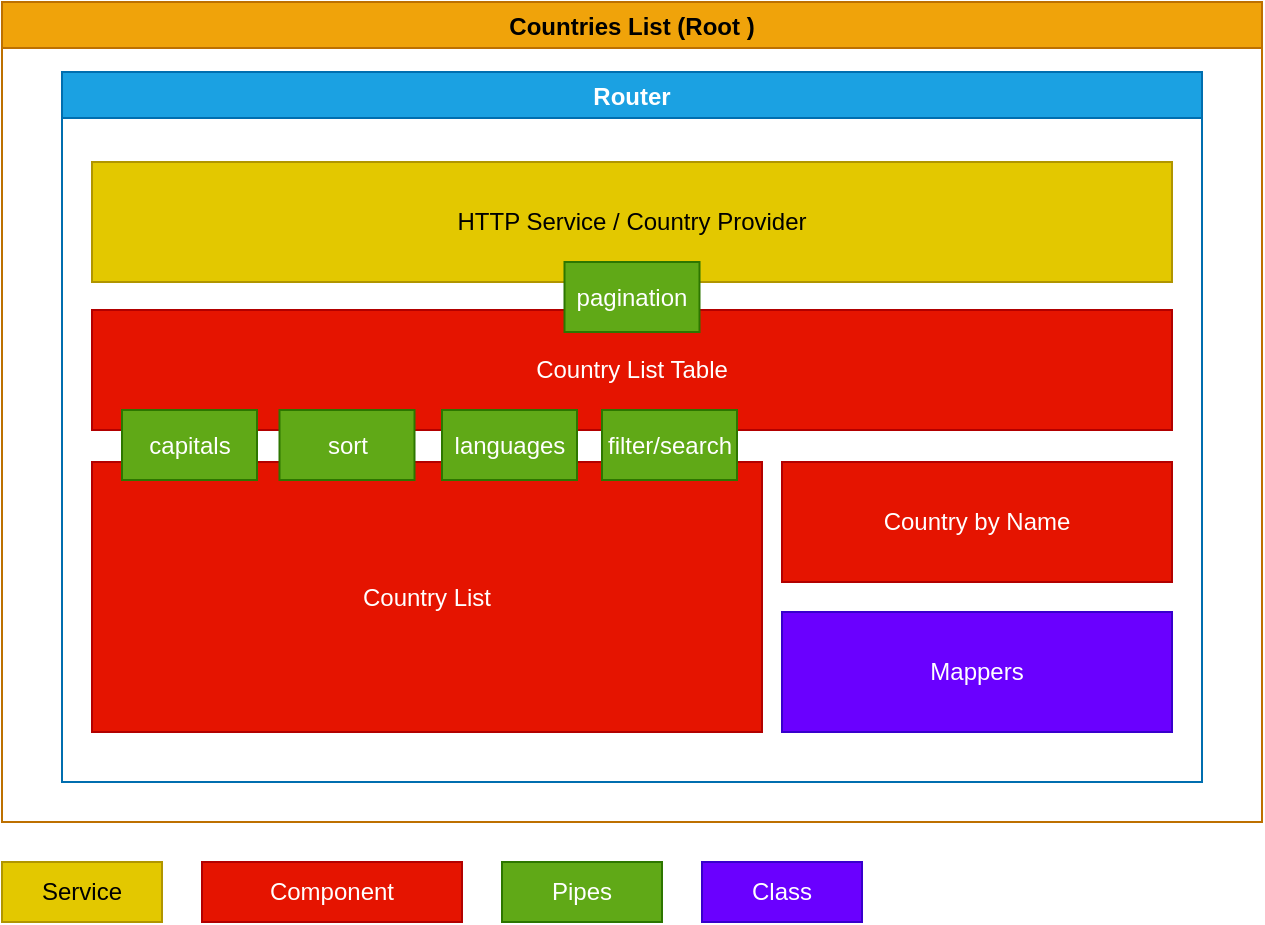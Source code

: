 <mxfile>
    <diagram id="bCyO315OOb4nftNzH5pj" name="Page-1">
        <mxGraphModel dx="1074" dy="782" grid="1" gridSize="10" guides="1" tooltips="1" connect="1" arrows="1" fold="1" page="1" pageScale="1" pageWidth="850" pageHeight="1100" math="0" shadow="0">
            <root>
                <mxCell id="0"/>
                <mxCell id="1" parent="0"/>
                <mxCell id="3" value="Countries List (Root )" style="swimlane;fillColor=#f0a30a;fontColor=#000000;strokeColor=#BD7000;" parent="1" vertex="1">
                    <mxGeometry x="70" y="40" width="630" height="410" as="geometry"/>
                </mxCell>
                <mxCell id="6" value="Router" style="swimlane;fillColor=#1ba1e2;strokeColor=#006EAF;fontColor=#ffffff;" parent="3" vertex="1">
                    <mxGeometry x="30" y="35" width="570" height="355" as="geometry">
                        <mxRectangle x="30" y="35" width="70" height="23" as="alternateBounds"/>
                    </mxGeometry>
                </mxCell>
                <mxCell id="5" value="HTTP Service / Country Provider" style="rounded=0;whiteSpace=wrap;html=1;fillColor=#e3c800;fontColor=#000000;strokeColor=#B09500;" parent="6" vertex="1">
                    <mxGeometry x="15" y="45" width="540" height="60" as="geometry"/>
                </mxCell>
                <mxCell id="8" value="Country by Name" style="rounded=0;whiteSpace=wrap;html=1;fillColor=#e51400;fontColor=#ffffff;strokeColor=#B20000;" parent="6" vertex="1">
                    <mxGeometry x="360" y="195" width="195" height="60" as="geometry"/>
                </mxCell>
                <mxCell id="9" value="Country List" style="rounded=0;whiteSpace=wrap;html=1;fillColor=#e51400;fontColor=#ffffff;strokeColor=#B20000;" parent="6" vertex="1">
                    <mxGeometry x="15" y="195" width="335" height="135" as="geometry"/>
                </mxCell>
                <mxCell id="13" value="Country List Table" style="rounded=0;whiteSpace=wrap;html=1;fillColor=#e51400;fontColor=#ffffff;strokeColor=#B20000;" parent="6" vertex="1">
                    <mxGeometry x="15" y="119" width="540" height="60" as="geometry"/>
                </mxCell>
                <mxCell id="17" value="sort" style="rounded=0;whiteSpace=wrap;html=1;fillColor=#60a917;fontColor=#ffffff;strokeColor=#2D7600;" parent="6" vertex="1">
                    <mxGeometry x="108.75" y="169" width="67.5" height="35" as="geometry"/>
                </mxCell>
                <mxCell id="18" value="pagination" style="rounded=0;whiteSpace=wrap;html=1;fillColor=#60a917;fontColor=#ffffff;strokeColor=#2D7600;" parent="6" vertex="1">
                    <mxGeometry x="251.25" y="95" width="67.5" height="35" as="geometry"/>
                </mxCell>
                <mxCell id="19" value="capitals" style="rounded=0;whiteSpace=wrap;html=1;fillColor=#60a917;fontColor=#ffffff;strokeColor=#2D7600;" parent="6" vertex="1">
                    <mxGeometry x="30" y="169" width="67.5" height="35" as="geometry"/>
                </mxCell>
                <mxCell id="20" value="languages" style="rounded=0;whiteSpace=wrap;html=1;fillColor=#60a917;fontColor=#ffffff;strokeColor=#2D7600;" parent="6" vertex="1">
                    <mxGeometry x="190" y="169" width="67.5" height="35" as="geometry"/>
                </mxCell>
                <mxCell id="22" value="Mappers" style="rounded=0;whiteSpace=wrap;html=1;fillColor=#6a00ff;fontColor=#ffffff;strokeColor=#3700CC;" parent="6" vertex="1">
                    <mxGeometry x="360" y="270" width="195" height="60" as="geometry"/>
                </mxCell>
                <mxCell id="23" value="filter/search" style="rounded=0;whiteSpace=wrap;html=1;fillColor=#60a917;fontColor=#ffffff;strokeColor=#2D7600;" vertex="1" parent="6">
                    <mxGeometry x="270" y="169" width="67.5" height="35" as="geometry"/>
                </mxCell>
                <mxCell id="14" value="Service" style="rounded=0;whiteSpace=wrap;html=1;fillColor=#e3c800;fontColor=#000000;strokeColor=#B09500;" parent="1" vertex="1">
                    <mxGeometry x="70" y="470" width="80" height="30" as="geometry"/>
                </mxCell>
                <mxCell id="15" value="Component" style="rounded=0;whiteSpace=wrap;html=1;fillColor=#e51400;fontColor=#ffffff;strokeColor=#B20000;" parent="1" vertex="1">
                    <mxGeometry x="170" y="470" width="130" height="30" as="geometry"/>
                </mxCell>
                <mxCell id="16" value="Pipes" style="rounded=0;whiteSpace=wrap;html=1;fillColor=#60a917;fontColor=#ffffff;strokeColor=#2D7600;" parent="1" vertex="1">
                    <mxGeometry x="320" y="470" width="80" height="30" as="geometry"/>
                </mxCell>
                <mxCell id="21" value="Class" style="rounded=0;whiteSpace=wrap;html=1;fillColor=#6a00ff;fontColor=#ffffff;strokeColor=#3700CC;" parent="1" vertex="1">
                    <mxGeometry x="420" y="470" width="80" height="30" as="geometry"/>
                </mxCell>
            </root>
        </mxGraphModel>
    </diagram>
</mxfile>